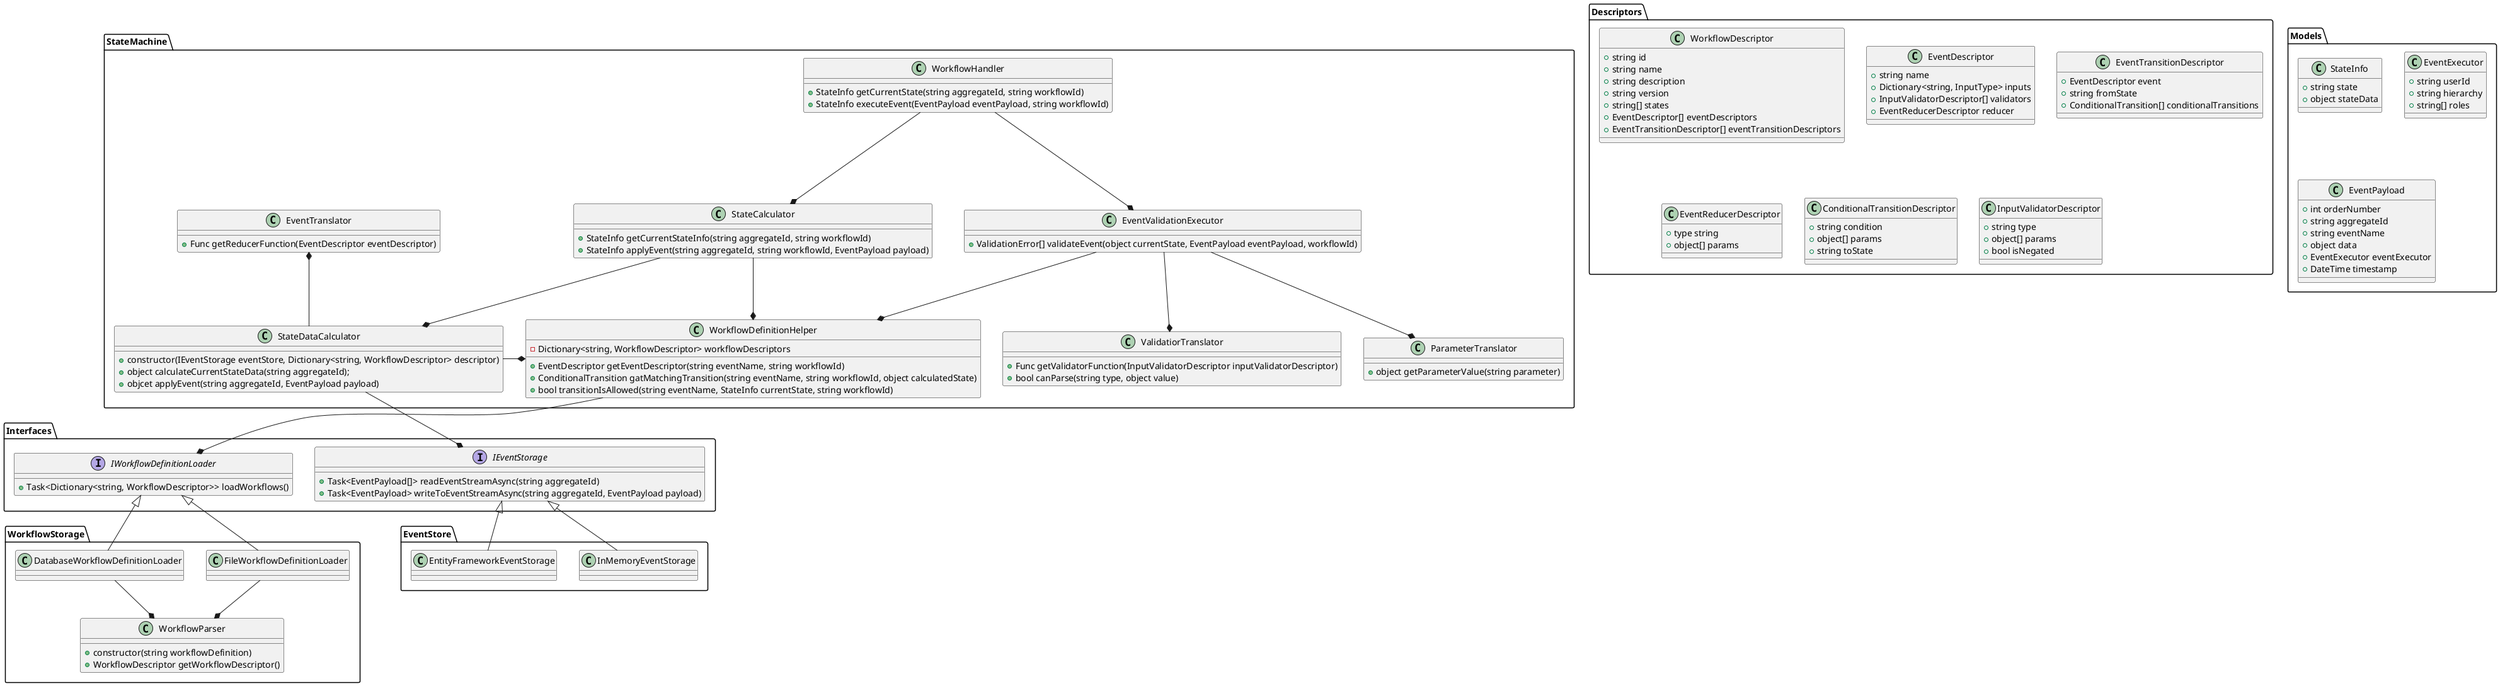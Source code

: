 @startuml

package Descriptors {
	class WorkflowDescriptor {
		+string id
		+string name
		+string description
		+string version
		+string[] states 
		+EventDescriptor[] eventDescriptors 
		+EventTransitionDescriptor[] eventTransitionDescriptors
	}

	class EventDescriptor {
		+string name
		+Dictionary<string, InputType> inputs
		+InputValidatorDescriptor[] validators
		+EventReducerDescriptor reducer
	}

	class EventTransitionDescriptor {
		+EventDescriptor event
		+string fromState
		+ConditionalTransition[] conditionalTransitions
	}

	class EventReducerDescriptor {
		+type string
		+object[] params
	}

	class ConditionalTransitionDescriptor {
		+string condition
		+object[] params
		+string toState
	}

	class InputValidatorDescriptor {
		+string type 
		+object[] params
		+bool isNegated
	}
}

package Models {
	class StateInfo {
		+string state
		+object stateData
	}

	class EventExecutor {
		+string userId
		+string hierarchy
		+string[] roles
	}

	class EventPayload {
		+int orderNumber
		+string aggregateId
		+string eventName
		+object data
		+EventExecutor eventExecutor
		+DateTime timestamp
	}
}

package Interfaces {
	interface IEventStorage {
		+Task<EventPayload[]> readEventStreamAsync(string aggregateId)
		+Task<EventPayload> writeToEventStreamAsync(string aggregateId, EventPayload payload)
	}

	interface IWorkflowDefinitionLoader {
		+Task<Dictionary<string, WorkflowDescriptor>> loadWorkflows()
	}
}

package StateMachine {
	class EventTranslator {
		+Func getReducerFunction(EventDescriptor eventDescriptor)
	}

	class ValidatiorTranslator {
		+Func getValidatorFunction(InputValidatorDescriptor inputValidatorDescriptor)
		+bool canParse(string type, object value)
	}

	class WorkflowHandler {
		+StateInfo getCurrentState(string aggregateId, string workflowId)
		+StateInfo executeEvent(EventPayload eventPayload, string workflowId)
	}

	WorkflowHandler --* StateCalculator
	WorkflowHandler --* EventValidationExecutor

	class StateDataCalculator {
		+constructor(IEventStorage eventStore, Dictionary<string, WorkflowDescriptor> descriptor)
		+object calculateCurrentStateData(string aggregateId);
		+objcet applyEvent(string aggregateId, EventPayload payload)
	}

	StateDataCalculator --* IEventStorage
	StateDataCalculator -up-* EventTranslator
	StateDataCalculator -right-* WorkflowDefinitionHelper

	class WorkflowDefinitionHelper {
		-Dictionary<string, WorkflowDescriptor> workflowDescriptors

		+EventDescriptor getEventDescriptor(string eventName, string workflowId)
		+ConditionalTransition gatMatchingTransition(string eventName, string workflowId, object calculatedState)
		+bool transitionIsAllowed(string eventName, StateInfo currentState, string workflowId)
	}

	WorkflowDefinitionHelper -up-* IWorkflowDefinitionLoader

	class ParameterTranslator {
		+object getParameterValue(string parameter)
	}

	EventValidationExecutor --* ParameterTranslator

	class StateCalculator {
		+StateInfo getCurrentStateInfo(string aggregateId, string workflowId)
		+StateInfo applyEvent(string aggregateId, string workflowId, EventPayload payload)
	}

	class EventValidationExecutor {
		+ValidationError[] validateEvent(object currentState, EventPayload eventPayload, workflowId)
	}

	EventValidationExecutor --* WorkflowDefinitionHelper
	EventValidationExecutor --* ValidatiorTranslator

	StateCalculator --* WorkflowDefinitionHelper
	StateCalculator --* StateDataCalculator
}

package EventStore {
	class InMemoryEventStorage {

	}

	class EntityFrameworkEventStorage {

	}

	InMemoryEventStorage -up-|> IEventStorage
	EntityFrameworkEventStorage -up-|> IEventStorage
}

package WorkflowStorage {
	class FileWorkflowDefinitionLoader {

	}

	class DatabaseWorkflowDefinitionLoader {

	}

	class WorkflowParser {
		+constructor(string workflowDefinition)
		+WorkflowDescriptor getWorkflowDescriptor()
	}

	FileWorkflowDefinitionLoader -up-|> IWorkflowDefinitionLoader
	DatabaseWorkflowDefinitionLoader -up-|> IWorkflowDefinitionLoader

	FileWorkflowDefinitionLoader -down-* WorkflowParser
	DatabaseWorkflowDefinitionLoader -down-* WorkflowParser
}


@enduml
